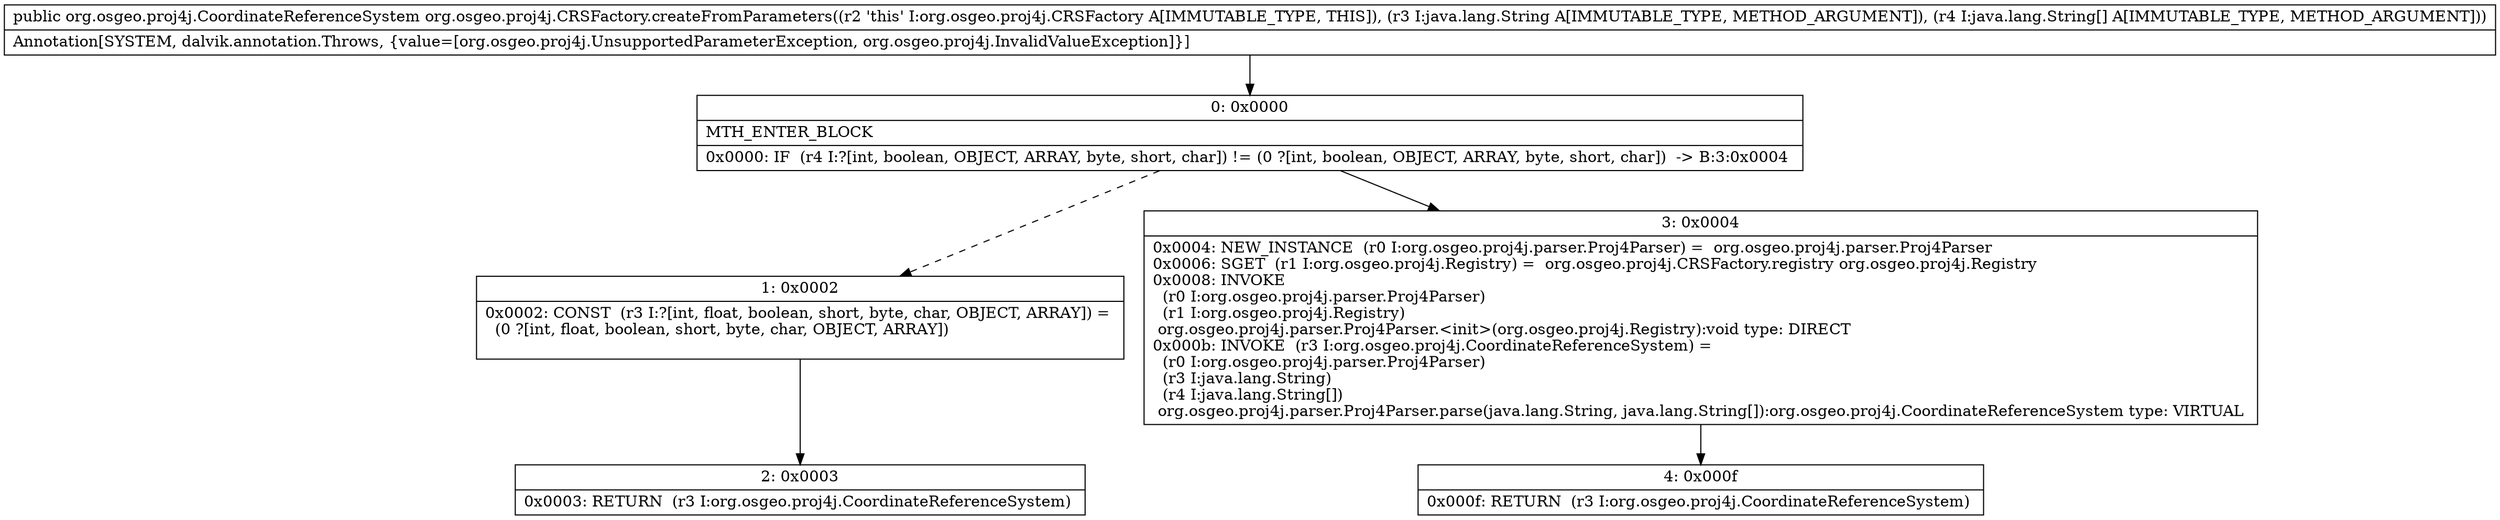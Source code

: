digraph "CFG fororg.osgeo.proj4j.CRSFactory.createFromParameters(Ljava\/lang\/String;[Ljava\/lang\/String;)Lorg\/osgeo\/proj4j\/CoordinateReferenceSystem;" {
Node_0 [shape=record,label="{0\:\ 0x0000|MTH_ENTER_BLOCK\l|0x0000: IF  (r4 I:?[int, boolean, OBJECT, ARRAY, byte, short, char]) != (0 ?[int, boolean, OBJECT, ARRAY, byte, short, char])  \-\> B:3:0x0004 \l}"];
Node_1 [shape=record,label="{1\:\ 0x0002|0x0002: CONST  (r3 I:?[int, float, boolean, short, byte, char, OBJECT, ARRAY]) = \l  (0 ?[int, float, boolean, short, byte, char, OBJECT, ARRAY])\l \l}"];
Node_2 [shape=record,label="{2\:\ 0x0003|0x0003: RETURN  (r3 I:org.osgeo.proj4j.CoordinateReferenceSystem) \l}"];
Node_3 [shape=record,label="{3\:\ 0x0004|0x0004: NEW_INSTANCE  (r0 I:org.osgeo.proj4j.parser.Proj4Parser) =  org.osgeo.proj4j.parser.Proj4Parser \l0x0006: SGET  (r1 I:org.osgeo.proj4j.Registry) =  org.osgeo.proj4j.CRSFactory.registry org.osgeo.proj4j.Registry \l0x0008: INVOKE  \l  (r0 I:org.osgeo.proj4j.parser.Proj4Parser)\l  (r1 I:org.osgeo.proj4j.Registry)\l org.osgeo.proj4j.parser.Proj4Parser.\<init\>(org.osgeo.proj4j.Registry):void type: DIRECT \l0x000b: INVOKE  (r3 I:org.osgeo.proj4j.CoordinateReferenceSystem) = \l  (r0 I:org.osgeo.proj4j.parser.Proj4Parser)\l  (r3 I:java.lang.String)\l  (r4 I:java.lang.String[])\l org.osgeo.proj4j.parser.Proj4Parser.parse(java.lang.String, java.lang.String[]):org.osgeo.proj4j.CoordinateReferenceSystem type: VIRTUAL \l}"];
Node_4 [shape=record,label="{4\:\ 0x000f|0x000f: RETURN  (r3 I:org.osgeo.proj4j.CoordinateReferenceSystem) \l}"];
MethodNode[shape=record,label="{public org.osgeo.proj4j.CoordinateReferenceSystem org.osgeo.proj4j.CRSFactory.createFromParameters((r2 'this' I:org.osgeo.proj4j.CRSFactory A[IMMUTABLE_TYPE, THIS]), (r3 I:java.lang.String A[IMMUTABLE_TYPE, METHOD_ARGUMENT]), (r4 I:java.lang.String[] A[IMMUTABLE_TYPE, METHOD_ARGUMENT]))  | Annotation[SYSTEM, dalvik.annotation.Throws, \{value=[org.osgeo.proj4j.UnsupportedParameterException, org.osgeo.proj4j.InvalidValueException]\}]\l}"];
MethodNode -> Node_0;
Node_0 -> Node_1[style=dashed];
Node_0 -> Node_3;
Node_1 -> Node_2;
Node_3 -> Node_4;
}

